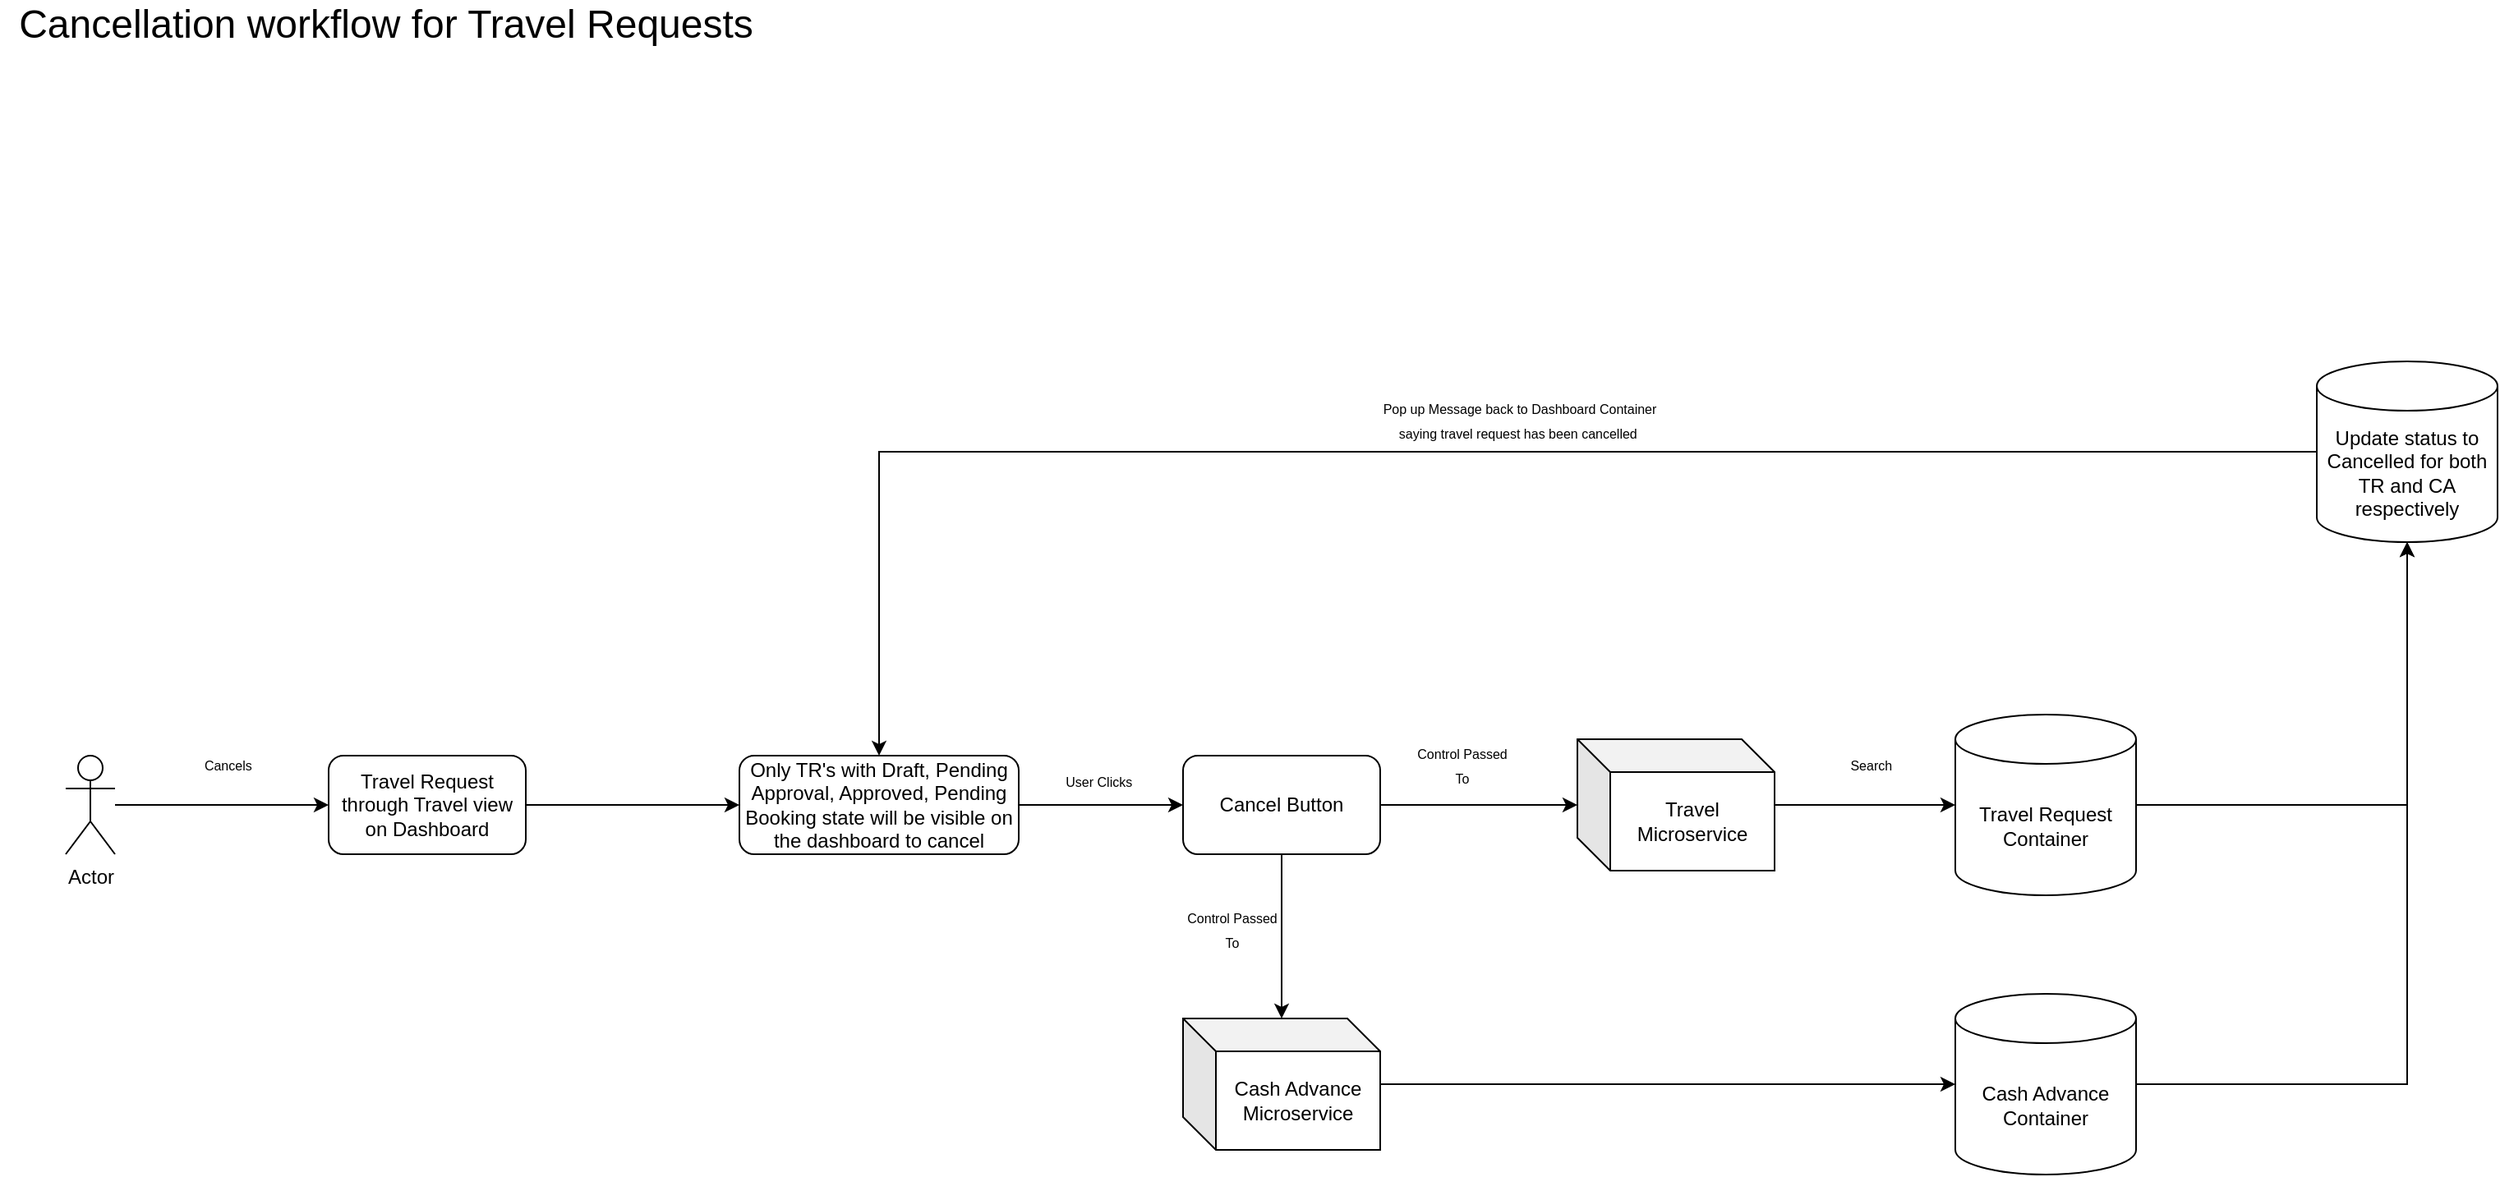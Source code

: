 <mxfile version="22.0.8" type="github" pages="2">
  <diagram name="Cancellation Workflow for Travel Requests" id="Kl3eZkdiJHCmHtGax2_Q">
    <mxGraphModel dx="954" dy="610" grid="1" gridSize="10" guides="1" tooltips="1" connect="1" arrows="1" fold="1" page="1" pageScale="1" pageWidth="3300" pageHeight="4681" math="0" shadow="0">
      <root>
        <mxCell id="0" />
        <mxCell id="1" parent="0" />
        <mxCell id="pXnPlP7qhsRnaJxOZfcI-4" style="edgeStyle=orthogonalEdgeStyle;rounded=0;orthogonalLoop=1;jettySize=auto;html=1;" edge="1" parent="1" source="pXnPlP7qhsRnaJxOZfcI-1" target="pXnPlP7qhsRnaJxOZfcI-3">
          <mxGeometry relative="1" as="geometry" />
        </mxCell>
        <mxCell id="pXnPlP7qhsRnaJxOZfcI-1" value="Actor" style="shape=umlActor;verticalLabelPosition=bottom;verticalAlign=top;html=1;outlineConnect=0;" vertex="1" parent="1">
          <mxGeometry x="80" y="550" width="30" height="60" as="geometry" />
        </mxCell>
        <mxCell id="pXnPlP7qhsRnaJxOZfcI-2" value="&lt;font style=&quot;font-size: 24px;&quot;&gt;Cancellation workflow for Travel Requests&lt;/font&gt;" style="text;html=1;strokeColor=none;fillColor=none;align=center;verticalAlign=middle;whiteSpace=wrap;rounded=0;" vertex="1" parent="1">
          <mxGeometry x="40" y="90" width="470" height="30" as="geometry" />
        </mxCell>
        <mxCell id="pXnPlP7qhsRnaJxOZfcI-8" style="edgeStyle=orthogonalEdgeStyle;rounded=0;orthogonalLoop=1;jettySize=auto;html=1;entryX=0;entryY=0.5;entryDx=0;entryDy=0;" edge="1" parent="1" source="pXnPlP7qhsRnaJxOZfcI-3">
          <mxGeometry relative="1" as="geometry">
            <mxPoint x="490" y="580" as="targetPoint" />
          </mxGeometry>
        </mxCell>
        <mxCell id="pXnPlP7qhsRnaJxOZfcI-3" value="Travel Request through Travel view on Dashboard" style="rounded=1;whiteSpace=wrap;html=1;" vertex="1" parent="1">
          <mxGeometry x="240" y="550" width="120" height="60" as="geometry" />
        </mxCell>
        <mxCell id="pXnPlP7qhsRnaJxOZfcI-6" value="&lt;span style=&quot;font-size: 8px;&quot;&gt;Cancels&amp;nbsp;&lt;/span&gt;" style="text;html=1;strokeColor=none;fillColor=none;align=center;verticalAlign=middle;whiteSpace=wrap;rounded=0;" vertex="1" parent="1">
          <mxGeometry x="150" y="540" width="60" height="30" as="geometry" />
        </mxCell>
        <mxCell id="pXnPlP7qhsRnaJxOZfcI-17" value="" style="edgeStyle=orthogonalEdgeStyle;rounded=0;orthogonalLoop=1;jettySize=auto;html=1;" edge="1" parent="1" source="pXnPlP7qhsRnaJxOZfcI-14" target="pXnPlP7qhsRnaJxOZfcI-16">
          <mxGeometry relative="1" as="geometry" />
        </mxCell>
        <mxCell id="pXnPlP7qhsRnaJxOZfcI-14" value="Only TR&#39;s with Draft, Pending Approval, Approved, Pending Booking state will be visible on the dashboard to cancel" style="rounded=1;whiteSpace=wrap;html=1;" vertex="1" parent="1">
          <mxGeometry x="490" y="550" width="170" height="60" as="geometry" />
        </mxCell>
        <mxCell id="pXnPlP7qhsRnaJxOZfcI-20" style="edgeStyle=orthogonalEdgeStyle;rounded=0;orthogonalLoop=1;jettySize=auto;html=1;" edge="1" parent="1" source="pXnPlP7qhsRnaJxOZfcI-16" target="pXnPlP7qhsRnaJxOZfcI-19">
          <mxGeometry relative="1" as="geometry" />
        </mxCell>
        <mxCell id="pXnPlP7qhsRnaJxOZfcI-23" value="" style="edgeStyle=orthogonalEdgeStyle;rounded=0;orthogonalLoop=1;jettySize=auto;html=1;" edge="1" parent="1" source="pXnPlP7qhsRnaJxOZfcI-16" target="pXnPlP7qhsRnaJxOZfcI-22">
          <mxGeometry relative="1" as="geometry" />
        </mxCell>
        <mxCell id="pXnPlP7qhsRnaJxOZfcI-16" value="Cancel Button" style="rounded=1;whiteSpace=wrap;html=1;" vertex="1" parent="1">
          <mxGeometry x="760" y="550" width="120" height="60" as="geometry" />
        </mxCell>
        <mxCell id="pXnPlP7qhsRnaJxOZfcI-18" value="&lt;span style=&quot;font-size: 8px;&quot;&gt;User Clicks&amp;nbsp;&lt;/span&gt;" style="text;html=1;strokeColor=none;fillColor=none;align=center;verticalAlign=middle;whiteSpace=wrap;rounded=0;" vertex="1" parent="1">
          <mxGeometry x="680" y="550" width="60" height="30" as="geometry" />
        </mxCell>
        <mxCell id="pXnPlP7qhsRnaJxOZfcI-26" value="" style="edgeStyle=orthogonalEdgeStyle;rounded=0;orthogonalLoop=1;jettySize=auto;html=1;" edge="1" parent="1" source="pXnPlP7qhsRnaJxOZfcI-19" target="pXnPlP7qhsRnaJxOZfcI-25">
          <mxGeometry relative="1" as="geometry" />
        </mxCell>
        <mxCell id="pXnPlP7qhsRnaJxOZfcI-19" value="Travel Microservice" style="shape=cube;whiteSpace=wrap;html=1;boundedLbl=1;backgroundOutline=1;darkOpacity=0.05;darkOpacity2=0.1;" vertex="1" parent="1">
          <mxGeometry x="1000" y="540" width="120" height="80" as="geometry" />
        </mxCell>
        <mxCell id="pXnPlP7qhsRnaJxOZfcI-21" value="&lt;span style=&quot;font-size: 8px;&quot;&gt;Control Passed To&lt;/span&gt;" style="text;html=1;strokeColor=none;fillColor=none;align=center;verticalAlign=middle;whiteSpace=wrap;rounded=0;" vertex="1" parent="1">
          <mxGeometry x="900" y="540" width="60" height="30" as="geometry" />
        </mxCell>
        <mxCell id="pXnPlP7qhsRnaJxOZfcI-22" value="Cash Advance Microservice" style="shape=cube;whiteSpace=wrap;html=1;boundedLbl=1;backgroundOutline=1;darkOpacity=0.05;darkOpacity2=0.1;" vertex="1" parent="1">
          <mxGeometry x="760" y="710" width="120" height="80" as="geometry" />
        </mxCell>
        <mxCell id="pXnPlP7qhsRnaJxOZfcI-24" value="&lt;span style=&quot;font-size: 8px;&quot;&gt;Control Passed To&lt;/span&gt;" style="text;html=1;strokeColor=none;fillColor=none;align=center;verticalAlign=middle;whiteSpace=wrap;rounded=0;" vertex="1" parent="1">
          <mxGeometry x="760" y="640" width="60" height="30" as="geometry" />
        </mxCell>
        <mxCell id="pXnPlP7qhsRnaJxOZfcI-29" value="" style="edgeStyle=orthogonalEdgeStyle;rounded=0;orthogonalLoop=1;jettySize=auto;html=1;entryX=0.5;entryY=1;entryDx=0;entryDy=0;entryPerimeter=0;" edge="1" parent="1" source="pXnPlP7qhsRnaJxOZfcI-25" target="pXnPlP7qhsRnaJxOZfcI-30">
          <mxGeometry relative="1" as="geometry">
            <mxPoint x="1440" y="580" as="targetPoint" />
          </mxGeometry>
        </mxCell>
        <mxCell id="pXnPlP7qhsRnaJxOZfcI-25" value="Travel Request Container" style="shape=cylinder3;whiteSpace=wrap;html=1;boundedLbl=1;backgroundOutline=1;size=15;" vertex="1" parent="1">
          <mxGeometry x="1230" y="525" width="110" height="110" as="geometry" />
        </mxCell>
        <mxCell id="pXnPlP7qhsRnaJxOZfcI-27" value="&lt;span style=&quot;font-size: 8px;&quot;&gt;Search&amp;nbsp;&lt;/span&gt;" style="text;html=1;strokeColor=none;fillColor=none;align=center;verticalAlign=middle;whiteSpace=wrap;rounded=0;" vertex="1" parent="1">
          <mxGeometry x="1150" y="540" width="60" height="30" as="geometry" />
        </mxCell>
        <mxCell id="pXnPlP7qhsRnaJxOZfcI-34" style="edgeStyle=orthogonalEdgeStyle;rounded=0;orthogonalLoop=1;jettySize=auto;html=1;entryX=0.5;entryY=0;entryDx=0;entryDy=0;" edge="1" parent="1" source="pXnPlP7qhsRnaJxOZfcI-30" target="pXnPlP7qhsRnaJxOZfcI-14">
          <mxGeometry relative="1" as="geometry" />
        </mxCell>
        <mxCell id="pXnPlP7qhsRnaJxOZfcI-30" value="Update status to Cancelled for both TR and CA respectively" style="shape=cylinder3;whiteSpace=wrap;html=1;boundedLbl=1;backgroundOutline=1;size=15;" vertex="1" parent="1">
          <mxGeometry x="1450" y="310" width="110" height="110" as="geometry" />
        </mxCell>
        <mxCell id="pXnPlP7qhsRnaJxOZfcI-35" value="&lt;span style=&quot;font-size: 8px;&quot;&gt;Pop up Message back to Dashboard Container saying travel request has been cancelled&amp;nbsp;&lt;/span&gt;" style="text;html=1;strokeColor=none;fillColor=none;align=center;verticalAlign=middle;whiteSpace=wrap;rounded=0;" vertex="1" parent="1">
          <mxGeometry x="870" y="330" width="190" height="30" as="geometry" />
        </mxCell>
        <mxCell id="pXnPlP7qhsRnaJxOZfcI-36" value="Cash Advance Container" style="shape=cylinder3;whiteSpace=wrap;html=1;boundedLbl=1;backgroundOutline=1;size=15;" vertex="1" parent="1">
          <mxGeometry x="1230" y="695" width="110" height="110" as="geometry" />
        </mxCell>
        <mxCell id="pXnPlP7qhsRnaJxOZfcI-37" style="edgeStyle=orthogonalEdgeStyle;rounded=0;orthogonalLoop=1;jettySize=auto;html=1;entryX=0;entryY=0.5;entryDx=0;entryDy=0;entryPerimeter=0;" edge="1" parent="1" source="pXnPlP7qhsRnaJxOZfcI-22" target="pXnPlP7qhsRnaJxOZfcI-36">
          <mxGeometry relative="1" as="geometry" />
        </mxCell>
        <mxCell id="pXnPlP7qhsRnaJxOZfcI-38" style="edgeStyle=orthogonalEdgeStyle;rounded=0;orthogonalLoop=1;jettySize=auto;html=1;entryX=0.5;entryY=1;entryDx=0;entryDy=0;entryPerimeter=0;" edge="1" parent="1" source="pXnPlP7qhsRnaJxOZfcI-36" target="pXnPlP7qhsRnaJxOZfcI-30">
          <mxGeometry relative="1" as="geometry" />
        </mxCell>
      </root>
    </mxGraphModel>
  </diagram>
  <diagram id="c9e3GhNwOa_Yj7-O-_f0" name="Cancellation Workflow for Booked Travel Requests / Trips">
    <mxGraphModel dx="954" dy="5291" grid="1" gridSize="10" guides="1" tooltips="1" connect="1" arrows="1" fold="1" page="1" pageScale="1" pageWidth="3300" pageHeight="4681" math="0" shadow="0">
      <root>
        <mxCell id="0" />
        <mxCell id="1" parent="0" />
        <mxCell id="Zx8tGE_OwxVTlL_qJqCF-1" value="&lt;font style=&quot;font-size: 24px;&quot;&gt;Cancellation workflow for Travel Requests&lt;/font&gt;" style="text;html=1;strokeColor=none;fillColor=none;align=center;verticalAlign=middle;whiteSpace=wrap;rounded=0;" vertex="1" parent="1">
          <mxGeometry x="40" y="90" width="470" height="30" as="geometry" />
        </mxCell>
        <mxCell id="2YVcXeB4K-y9u2wurkfq-1" style="edgeStyle=orthogonalEdgeStyle;rounded=0;orthogonalLoop=1;jettySize=auto;html=1;" edge="1" parent="1" source="2YVcXeB4K-y9u2wurkfq-2" target="2YVcXeB4K-y9u2wurkfq-4">
          <mxGeometry relative="1" as="geometry" />
        </mxCell>
        <mxCell id="2YVcXeB4K-y9u2wurkfq-2" value="Actor" style="shape=umlActor;verticalLabelPosition=bottom;verticalAlign=top;html=1;outlineConnect=0;" vertex="1" parent="1">
          <mxGeometry x="80" y="550" width="30" height="60" as="geometry" />
        </mxCell>
        <mxCell id="2YVcXeB4K-y9u2wurkfq-4" value="Upcoming or InTransit Trip throughTrip Overview view on Dashboard" style="rounded=1;whiteSpace=wrap;html=1;" vertex="1" parent="1">
          <mxGeometry x="240" y="550" width="120" height="60" as="geometry" />
        </mxCell>
        <mxCell id="2YVcXeB4K-y9u2wurkfq-5" value="&lt;span style=&quot;font-size: 8px;&quot;&gt;Cancels&amp;nbsp;&lt;/span&gt;" style="text;html=1;strokeColor=none;fillColor=none;align=center;verticalAlign=middle;whiteSpace=wrap;rounded=0;" vertex="1" parent="1">
          <mxGeometry x="150" y="540" width="60" height="30" as="geometry" />
        </mxCell>
        <mxCell id="g5VyHxZz1z-EIeB7FHDg-1" value="" style="edgeStyle=orthogonalEdgeStyle;rounded=0;orthogonalLoop=1;jettySize=auto;html=1;" edge="1" parent="1" target="g5VyHxZz1z-EIeB7FHDg-2">
          <mxGeometry relative="1" as="geometry">
            <mxPoint x="330" y="580" as="sourcePoint" />
          </mxGeometry>
        </mxCell>
        <mxCell id="g5VyHxZz1z-EIeB7FHDg-2" value="Cancel Button" style="rounded=1;whiteSpace=wrap;html=1;" vertex="1" parent="1">
          <mxGeometry x="510" y="550" width="120" height="60" as="geometry" />
        </mxCell>
        <mxCell id="g5VyHxZz1z-EIeB7FHDg-3" value="&lt;span style=&quot;font-size: 8px;&quot;&gt;User Clicks&amp;nbsp;&lt;/span&gt;" style="text;html=1;strokeColor=none;fillColor=none;align=center;verticalAlign=middle;whiteSpace=wrap;rounded=0;" vertex="1" parent="1">
          <mxGeometry x="410" y="550" width="60" height="30" as="geometry" />
        </mxCell>
        <mxCell id="8__c1F-dY3vd3VM-BMDQ-1" style="edgeStyle=orthogonalEdgeStyle;rounded=0;orthogonalLoop=1;jettySize=auto;html=1;" edge="1" parent="1" target="8__c1F-dY3vd3VM-BMDQ-2">
          <mxGeometry relative="1" as="geometry">
            <mxPoint x="630" y="580" as="sourcePoint" />
          </mxGeometry>
        </mxCell>
        <mxCell id="8__c1F-dY3vd3VM-BMDQ-2" value="Trip Microservice" style="shape=cube;whiteSpace=wrap;html=1;boundedLbl=1;backgroundOutline=1;darkOpacity=0.05;darkOpacity2=0.1;" vertex="1" parent="1">
          <mxGeometry x="750" y="540" width="120" height="80" as="geometry" />
        </mxCell>
        <mxCell id="8__c1F-dY3vd3VM-BMDQ-3" value="&lt;span style=&quot;font-size: 8px;&quot;&gt;Control Passed To&lt;/span&gt;" style="text;html=1;strokeColor=none;fillColor=none;align=center;verticalAlign=middle;whiteSpace=wrap;rounded=0;" vertex="1" parent="1">
          <mxGeometry x="650" y="540" width="60" height="30" as="geometry" />
        </mxCell>
        <mxCell id="LyOlhlhnUVZgFgKbEfRc-1" value="" style="edgeStyle=orthogonalEdgeStyle;rounded=0;orthogonalLoop=1;jettySize=auto;html=1;" edge="1" parent="1" target="LyOlhlhnUVZgFgKbEfRc-2">
          <mxGeometry relative="1" as="geometry">
            <mxPoint x="870" y="580" as="sourcePoint" />
          </mxGeometry>
        </mxCell>
        <mxCell id="LyOlhlhnUVZgFgKbEfRc-5" value="" style="edgeStyle=orthogonalEdgeStyle;rounded=0;orthogonalLoop=1;jettySize=auto;html=1;" edge="1" parent="1" source="LyOlhlhnUVZgFgKbEfRc-2" target="LyOlhlhnUVZgFgKbEfRc-4">
          <mxGeometry relative="1" as="geometry" />
        </mxCell>
        <mxCell id="LyOlhlhnUVZgFgKbEfRc-2" value="Trip Container" style="shape=cylinder3;whiteSpace=wrap;html=1;boundedLbl=1;backgroundOutline=1;size=15;" vertex="1" parent="1">
          <mxGeometry x="980" y="525" width="110" height="110" as="geometry" />
        </mxCell>
        <mxCell id="LyOlhlhnUVZgFgKbEfRc-3" value="&lt;span style=&quot;font-size: 8px;&quot;&gt;Search&amp;nbsp;&lt;/span&gt;" style="text;html=1;strokeColor=none;fillColor=none;align=center;verticalAlign=middle;whiteSpace=wrap;rounded=0;" vertex="1" parent="1">
          <mxGeometry x="900" y="540" width="60" height="30" as="geometry" />
        </mxCell>
        <mxCell id="LyOlhlhnUVZgFgKbEfRc-8" value="" style="edgeStyle=orthogonalEdgeStyle;rounded=0;orthogonalLoop=1;jettySize=auto;html=1;" edge="1" parent="1" source="LyOlhlhnUVZgFgKbEfRc-4" target="LyOlhlhnUVZgFgKbEfRc-7">
          <mxGeometry relative="1" as="geometry" />
        </mxCell>
        <mxCell id="LyOlhlhnUVZgFgKbEfRc-4" value="Paid and Cancelled." style="rounded=1;whiteSpace=wrap;html=1;" vertex="1" parent="1">
          <mxGeometry x="1200" y="550" width="120" height="60" as="geometry" />
        </mxCell>
        <mxCell id="LyOlhlhnUVZgFgKbEfRc-6" value="&lt;span style=&quot;font-size: 8px;&quot;&gt;Change status to&amp;nbsp;&lt;/span&gt;" style="text;html=1;strokeColor=none;fillColor=none;align=center;verticalAlign=middle;whiteSpace=wrap;rounded=0;" vertex="1" parent="1">
          <mxGeometry x="1110" y="540" width="60" height="30" as="geometry" />
        </mxCell>
        <mxCell id="LyOlhlhnUVZgFgKbEfRc-10" value="" style="edgeStyle=orthogonalEdgeStyle;rounded=0;orthogonalLoop=1;jettySize=auto;html=1;" edge="1" parent="1" source="LyOlhlhnUVZgFgKbEfRc-7" target="LyOlhlhnUVZgFgKbEfRc-9">
          <mxGeometry relative="1" as="geometry" />
        </mxCell>
        <mxCell id="LyOlhlhnUVZgFgKbEfRc-30" value="" style="edgeStyle=orthogonalEdgeStyle;rounded=0;orthogonalLoop=1;jettySize=auto;html=1;" edge="1" parent="1" source="LyOlhlhnUVZgFgKbEfRc-7" target="LyOlhlhnUVZgFgKbEfRc-29">
          <mxGeometry relative="1" as="geometry" />
        </mxCell>
        <mxCell id="LyOlhlhnUVZgFgKbEfRc-7" value="Check if Cash Advance is Available?" style="rhombus;whiteSpace=wrap;html=1;" vertex="1" parent="1">
          <mxGeometry x="1400" y="510" width="140" height="140" as="geometry" />
        </mxCell>
        <mxCell id="LyOlhlhnUVZgFgKbEfRc-14" style="edgeStyle=orthogonalEdgeStyle;rounded=0;orthogonalLoop=1;jettySize=auto;html=1;" edge="1" parent="1" source="LyOlhlhnUVZgFgKbEfRc-9" target="LyOlhlhnUVZgFgKbEfRc-13">
          <mxGeometry relative="1" as="geometry" />
        </mxCell>
        <mxCell id="LyOlhlhnUVZgFgKbEfRc-9" value="Travel Microservice" style="shape=cube;whiteSpace=wrap;html=1;boundedLbl=1;backgroundOutline=1;darkOpacity=0.05;darkOpacity2=0.1;" vertex="1" parent="1">
          <mxGeometry x="1410" y="350" width="120" height="80" as="geometry" />
        </mxCell>
        <mxCell id="LyOlhlhnUVZgFgKbEfRc-11" value="&lt;span style=&quot;font-size: 8px;&quot;&gt;Control Passed To&lt;/span&gt;" style="text;html=1;strokeColor=none;fillColor=none;align=center;verticalAlign=middle;whiteSpace=wrap;rounded=0;" vertex="1" parent="1">
          <mxGeometry x="1400" y="460" width="60" height="30" as="geometry" />
        </mxCell>
        <mxCell id="LyOlhlhnUVZgFgKbEfRc-12" value="&lt;span style=&quot;font-size: 8px;&quot;&gt;No&lt;/span&gt;" style="text;html=1;strokeColor=none;fillColor=none;align=center;verticalAlign=middle;whiteSpace=wrap;rounded=0;" vertex="1" parent="1">
          <mxGeometry x="1480" y="460" width="60" height="30" as="geometry" />
        </mxCell>
        <mxCell id="LyOlhlhnUVZgFgKbEfRc-17" value="" style="edgeStyle=orthogonalEdgeStyle;rounded=0;orthogonalLoop=1;jettySize=auto;html=1;" edge="1" parent="1" source="LyOlhlhnUVZgFgKbEfRc-13" target="LyOlhlhnUVZgFgKbEfRc-16">
          <mxGeometry relative="1" as="geometry" />
        </mxCell>
        <mxCell id="LyOlhlhnUVZgFgKbEfRc-13" value="Travel Request Container" style="shape=cylinder3;whiteSpace=wrap;html=1;boundedLbl=1;backgroundOutline=1;size=15;" vertex="1" parent="1">
          <mxGeometry x="1415" y="140" width="110" height="110" as="geometry" />
        </mxCell>
        <mxCell id="LyOlhlhnUVZgFgKbEfRc-15" value="&lt;span style=&quot;font-size: 8px;&quot;&gt;Search&lt;/span&gt;" style="text;html=1;strokeColor=none;fillColor=none;align=center;verticalAlign=middle;whiteSpace=wrap;rounded=0;" vertex="1" parent="1">
          <mxGeometry x="1400" y="290" width="60" height="30" as="geometry" />
        </mxCell>
        <mxCell id="IgH0ivac1AJPUavBNKSS-1" style="edgeStyle=orthogonalEdgeStyle;rounded=0;orthogonalLoop=1;jettySize=auto;html=1;entryX=0.5;entryY=0;entryDx=0;entryDy=0;" edge="1" parent="1" source="LyOlhlhnUVZgFgKbEfRc-16" target="2YVcXeB4K-y9u2wurkfq-4">
          <mxGeometry relative="1" as="geometry">
            <Array as="points">
              <mxPoint x="1470" y="210" />
              <mxPoint x="300" y="210" />
            </Array>
          </mxGeometry>
        </mxCell>
        <mxCell id="LyOlhlhnUVZgFgKbEfRc-16" value="Paid and Cancelled." style="rounded=1;whiteSpace=wrap;html=1;" vertex="1" parent="1">
          <mxGeometry x="1410" y="-10" width="120" height="60" as="geometry" />
        </mxCell>
        <mxCell id="LyOlhlhnUVZgFgKbEfRc-18" value="&lt;span style=&quot;font-size: 8px;&quot;&gt;Change status to&amp;nbsp;&lt;/span&gt;" style="text;html=1;strokeColor=none;fillColor=none;align=center;verticalAlign=middle;whiteSpace=wrap;rounded=0;" vertex="1" parent="1">
          <mxGeometry x="1390" y="70" width="60" height="30" as="geometry" />
        </mxCell>
        <mxCell id="LyOlhlhnUVZgFgKbEfRc-24" value="" style="edgeStyle=orthogonalEdgeStyle;rounded=0;orthogonalLoop=1;jettySize=auto;html=1;" edge="1" parent="1" source="LyOlhlhnUVZgFgKbEfRc-19" target="LyOlhlhnUVZgFgKbEfRc-23">
          <mxGeometry relative="1" as="geometry" />
        </mxCell>
        <mxCell id="LyOlhlhnUVZgFgKbEfRc-19" value="Travel Microservice" style="shape=cube;whiteSpace=wrap;html=1;boundedLbl=1;backgroundOutline=1;darkOpacity=0.05;darkOpacity2=0.1;" vertex="1" parent="1">
          <mxGeometry x="1690" y="540" width="120" height="80" as="geometry" />
        </mxCell>
        <mxCell id="LyOlhlhnUVZgFgKbEfRc-20" style="edgeStyle=orthogonalEdgeStyle;rounded=0;orthogonalLoop=1;jettySize=auto;html=1;entryX=-0.017;entryY=0.463;entryDx=0;entryDy=0;entryPerimeter=0;" edge="1" parent="1" source="LyOlhlhnUVZgFgKbEfRc-7" target="LyOlhlhnUVZgFgKbEfRc-19">
          <mxGeometry relative="1" as="geometry" />
        </mxCell>
        <mxCell id="LyOlhlhnUVZgFgKbEfRc-21" value="&lt;span style=&quot;font-size: 8px;&quot;&gt;Yes&lt;/span&gt;" style="text;html=1;strokeColor=none;fillColor=none;align=center;verticalAlign=middle;whiteSpace=wrap;rounded=0;" vertex="1" parent="1">
          <mxGeometry x="1580" y="590" width="60" height="30" as="geometry" />
        </mxCell>
        <mxCell id="LyOlhlhnUVZgFgKbEfRc-22" value="&lt;span style=&quot;font-size: 8px;&quot;&gt;Control Passed To&lt;/span&gt;" style="text;html=1;strokeColor=none;fillColor=none;align=center;verticalAlign=middle;whiteSpace=wrap;rounded=0;" vertex="1" parent="1">
          <mxGeometry x="1570" y="540" width="60" height="30" as="geometry" />
        </mxCell>
        <mxCell id="LyOlhlhnUVZgFgKbEfRc-27" value="" style="edgeStyle=orthogonalEdgeStyle;rounded=0;orthogonalLoop=1;jettySize=auto;html=1;" edge="1" parent="1" source="LyOlhlhnUVZgFgKbEfRc-23" target="LyOlhlhnUVZgFgKbEfRc-26">
          <mxGeometry relative="1" as="geometry" />
        </mxCell>
        <mxCell id="LyOlhlhnUVZgFgKbEfRc-23" value="Travel Request Container" style="shape=cylinder3;whiteSpace=wrap;html=1;boundedLbl=1;backgroundOutline=1;size=15;" vertex="1" parent="1">
          <mxGeometry x="1900" y="525" width="110" height="110" as="geometry" />
        </mxCell>
        <mxCell id="LyOlhlhnUVZgFgKbEfRc-25" value="&lt;span style=&quot;font-size: 8px;&quot;&gt;Search&lt;/span&gt;" style="text;html=1;strokeColor=none;fillColor=none;align=center;verticalAlign=middle;whiteSpace=wrap;rounded=0;" vertex="1" parent="1">
          <mxGeometry x="1820" y="540" width="60" height="30" as="geometry" />
        </mxCell>
        <mxCell id="yi2mZVbvIpwaOpo2sRyY-2" style="edgeStyle=orthogonalEdgeStyle;rounded=0;orthogonalLoop=1;jettySize=auto;html=1;entryX=0.5;entryY=1;entryDx=0;entryDy=0;exitX=0.5;exitY=1;exitDx=0;exitDy=0;" edge="1" parent="1" source="LyOlhlhnUVZgFgKbEfRc-39" target="2YVcXeB4K-y9u2wurkfq-4">
          <mxGeometry relative="1" as="geometry">
            <mxPoint x="2140" y="1070" as="sourcePoint" />
            <mxPoint x="300" y="1100" as="targetPoint" />
            <Array as="points">
              <mxPoint x="2150" y="1070" />
              <mxPoint x="1265" y="1070" />
              <mxPoint x="1265" y="1580" />
              <mxPoint x="300" y="1580" />
            </Array>
          </mxGeometry>
        </mxCell>
        <mxCell id="yi2mZVbvIpwaOpo2sRyY-3" style="edgeStyle=orthogonalEdgeStyle;rounded=0;orthogonalLoop=1;jettySize=auto;html=1;" edge="1" parent="1" source="LyOlhlhnUVZgFgKbEfRc-26">
          <mxGeometry relative="1" as="geometry">
            <mxPoint x="2320" y="1080" as="targetPoint" />
          </mxGeometry>
        </mxCell>
        <mxCell id="LyOlhlhnUVZgFgKbEfRc-26" value="Paid and Cancelled." style="rounded=1;whiteSpace=wrap;html=1;" vertex="1" parent="1">
          <mxGeometry x="2110" y="550" width="120" height="60" as="geometry" />
        </mxCell>
        <mxCell id="LyOlhlhnUVZgFgKbEfRc-28" value="&lt;span style=&quot;font-size: 8px;&quot;&gt;Change status to&amp;nbsp;&lt;/span&gt;" style="text;html=1;strokeColor=none;fillColor=none;align=center;verticalAlign=middle;whiteSpace=wrap;rounded=0;" vertex="1" parent="1">
          <mxGeometry x="2030" y="540" width="60" height="30" as="geometry" />
        </mxCell>
        <mxCell id="LyOlhlhnUVZgFgKbEfRc-34" value="" style="edgeStyle=orthogonalEdgeStyle;rounded=0;orthogonalLoop=1;jettySize=auto;html=1;" edge="1" parent="1" source="LyOlhlhnUVZgFgKbEfRc-29" target="LyOlhlhnUVZgFgKbEfRc-33">
          <mxGeometry relative="1" as="geometry" />
        </mxCell>
        <mxCell id="LyOlhlhnUVZgFgKbEfRc-29" value="Cash Advance Microservice" style="shape=cube;whiteSpace=wrap;html=1;boundedLbl=1;backgroundOutline=1;darkOpacity=0.05;darkOpacity2=0.1;" vertex="1" parent="1">
          <mxGeometry x="1410" y="730" width="120" height="80" as="geometry" />
        </mxCell>
        <mxCell id="LyOlhlhnUVZgFgKbEfRc-31" value="&lt;span style=&quot;font-size: 8px;&quot;&gt;Control Passed To&lt;/span&gt;" style="text;html=1;strokeColor=none;fillColor=none;align=center;verticalAlign=middle;whiteSpace=wrap;rounded=0;" vertex="1" parent="1">
          <mxGeometry x="1390" y="660" width="60" height="30" as="geometry" />
        </mxCell>
        <mxCell id="LyOlhlhnUVZgFgKbEfRc-32" value="&lt;span style=&quot;font-size: 8px;&quot;&gt;Yes&lt;/span&gt;" style="text;html=1;strokeColor=none;fillColor=none;align=center;verticalAlign=middle;whiteSpace=wrap;rounded=0;" vertex="1" parent="1">
          <mxGeometry x="1465" y="670" width="60" height="30" as="geometry" />
        </mxCell>
        <mxCell id="LyOlhlhnUVZgFgKbEfRc-37" value="" style="edgeStyle=orthogonalEdgeStyle;rounded=0;orthogonalLoop=1;jettySize=auto;html=1;" edge="1" parent="1" source="LyOlhlhnUVZgFgKbEfRc-33" target="LyOlhlhnUVZgFgKbEfRc-36">
          <mxGeometry relative="1" as="geometry" />
        </mxCell>
        <mxCell id="LyOlhlhnUVZgFgKbEfRc-33" value="Cash Advance Container" style="shape=cylinder3;whiteSpace=wrap;html=1;boundedLbl=1;backgroundOutline=1;size=15;" vertex="1" parent="1">
          <mxGeometry x="1630" y="715" width="110" height="110" as="geometry" />
        </mxCell>
        <mxCell id="LyOlhlhnUVZgFgKbEfRc-35" value="&lt;span style=&quot;font-size: 8px;&quot;&gt;Search&lt;/span&gt;" style="text;html=1;strokeColor=none;fillColor=none;align=center;verticalAlign=middle;whiteSpace=wrap;rounded=0;" vertex="1" parent="1">
          <mxGeometry x="1550" y="730" width="60" height="30" as="geometry" />
        </mxCell>
        <mxCell id="LyOlhlhnUVZgFgKbEfRc-43" value="" style="edgeStyle=orthogonalEdgeStyle;rounded=0;orthogonalLoop=1;jettySize=auto;html=1;" edge="1" parent="1" source="LyOlhlhnUVZgFgKbEfRc-36" target="LyOlhlhnUVZgFgKbEfRc-42">
          <mxGeometry relative="1" as="geometry" />
        </mxCell>
        <mxCell id="LyOlhlhnUVZgFgKbEfRc-36" value="Check Cash Advance Status?" style="rhombus;whiteSpace=wrap;html=1;" vertex="1" parent="1">
          <mxGeometry x="1850" y="700" width="140" height="140" as="geometry" />
        </mxCell>
        <mxCell id="LyOlhlhnUVZgFgKbEfRc-38" value="" style="edgeStyle=orthogonalEdgeStyle;rounded=0;orthogonalLoop=1;jettySize=auto;html=1;" edge="1" parent="1" target="LyOlhlhnUVZgFgKbEfRc-39">
          <mxGeometry relative="1" as="geometry">
            <mxPoint x="1990" y="770" as="sourcePoint" />
          </mxGeometry>
        </mxCell>
        <mxCell id="LyOlhlhnUVZgFgKbEfRc-39" value="Paid and Cancelled." style="rounded=1;whiteSpace=wrap;html=1;" vertex="1" parent="1">
          <mxGeometry x="2090" y="740" width="120" height="60" as="geometry" />
        </mxCell>
        <mxCell id="LyOlhlhnUVZgFgKbEfRc-40" value="&lt;span style=&quot;font-size: 8px;&quot;&gt;Change status to&amp;nbsp;&lt;/span&gt;" style="text;html=1;strokeColor=none;fillColor=none;align=center;verticalAlign=middle;whiteSpace=wrap;rounded=0;" vertex="1" parent="1">
          <mxGeometry x="2010" y="730" width="60" height="30" as="geometry" />
        </mxCell>
        <mxCell id="LyOlhlhnUVZgFgKbEfRc-41" value="&lt;span style=&quot;font-size: 8px;&quot;&gt;Paid&lt;/span&gt;" style="text;html=1;strokeColor=none;fillColor=none;align=center;verticalAlign=middle;whiteSpace=wrap;rounded=0;" vertex="1" parent="1">
          <mxGeometry x="2010" y="780" width="60" height="30" as="geometry" />
        </mxCell>
        <mxCell id="LyOlhlhnUVZgFgKbEfRc-42" value="Cancelled" style="rounded=1;whiteSpace=wrap;html=1;" vertex="1" parent="1">
          <mxGeometry x="1860" y="920" width="120" height="60" as="geometry" />
        </mxCell>
        <mxCell id="LyOlhlhnUVZgFgKbEfRc-44" value="&lt;span style=&quot;font-size: 8px;&quot;&gt;Anything Else&lt;/span&gt;" style="text;html=1;strokeColor=none;fillColor=none;align=center;verticalAlign=middle;whiteSpace=wrap;rounded=0;" vertex="1" parent="1">
          <mxGeometry x="1850" y="860" width="60" height="30" as="geometry" />
        </mxCell>
        <mxCell id="yi2mZVbvIpwaOpo2sRyY-1" value="&lt;span style=&quot;font-size: 8px;&quot;&gt;Pop up Message back to Dashboard Container saying ttrip has been cancelled&amp;nbsp;&lt;/span&gt;" style="text;html=1;strokeColor=none;fillColor=none;align=center;verticalAlign=middle;whiteSpace=wrap;rounded=0;" vertex="1" parent="1">
          <mxGeometry x="760" y="160" width="190" height="30" as="geometry" />
        </mxCell>
        <mxCell id="yi2mZVbvIpwaOpo2sRyY-4" value="" style="endArrow=classic;html=1;rounded=0;" edge="1" parent="1">
          <mxGeometry width="50" height="50" relative="1" as="geometry">
            <mxPoint x="2320" y="1070" as="sourcePoint" />
            <mxPoint x="2150" y="1070" as="targetPoint" />
          </mxGeometry>
        </mxCell>
        <mxCell id="yi2mZVbvIpwaOpo2sRyY-5" value="&lt;span style=&quot;font-size: 8px;&quot;&gt;Pop up Message back to Dashboard Container saying ttrip has been cancelled&amp;nbsp;&lt;/span&gt;" style="text;html=1;strokeColor=none;fillColor=none;align=center;verticalAlign=middle;whiteSpace=wrap;rounded=0;" vertex="1" parent="1">
          <mxGeometry x="630" y="1520" width="190" height="30" as="geometry" />
        </mxCell>
      </root>
    </mxGraphModel>
  </diagram>
</mxfile>
